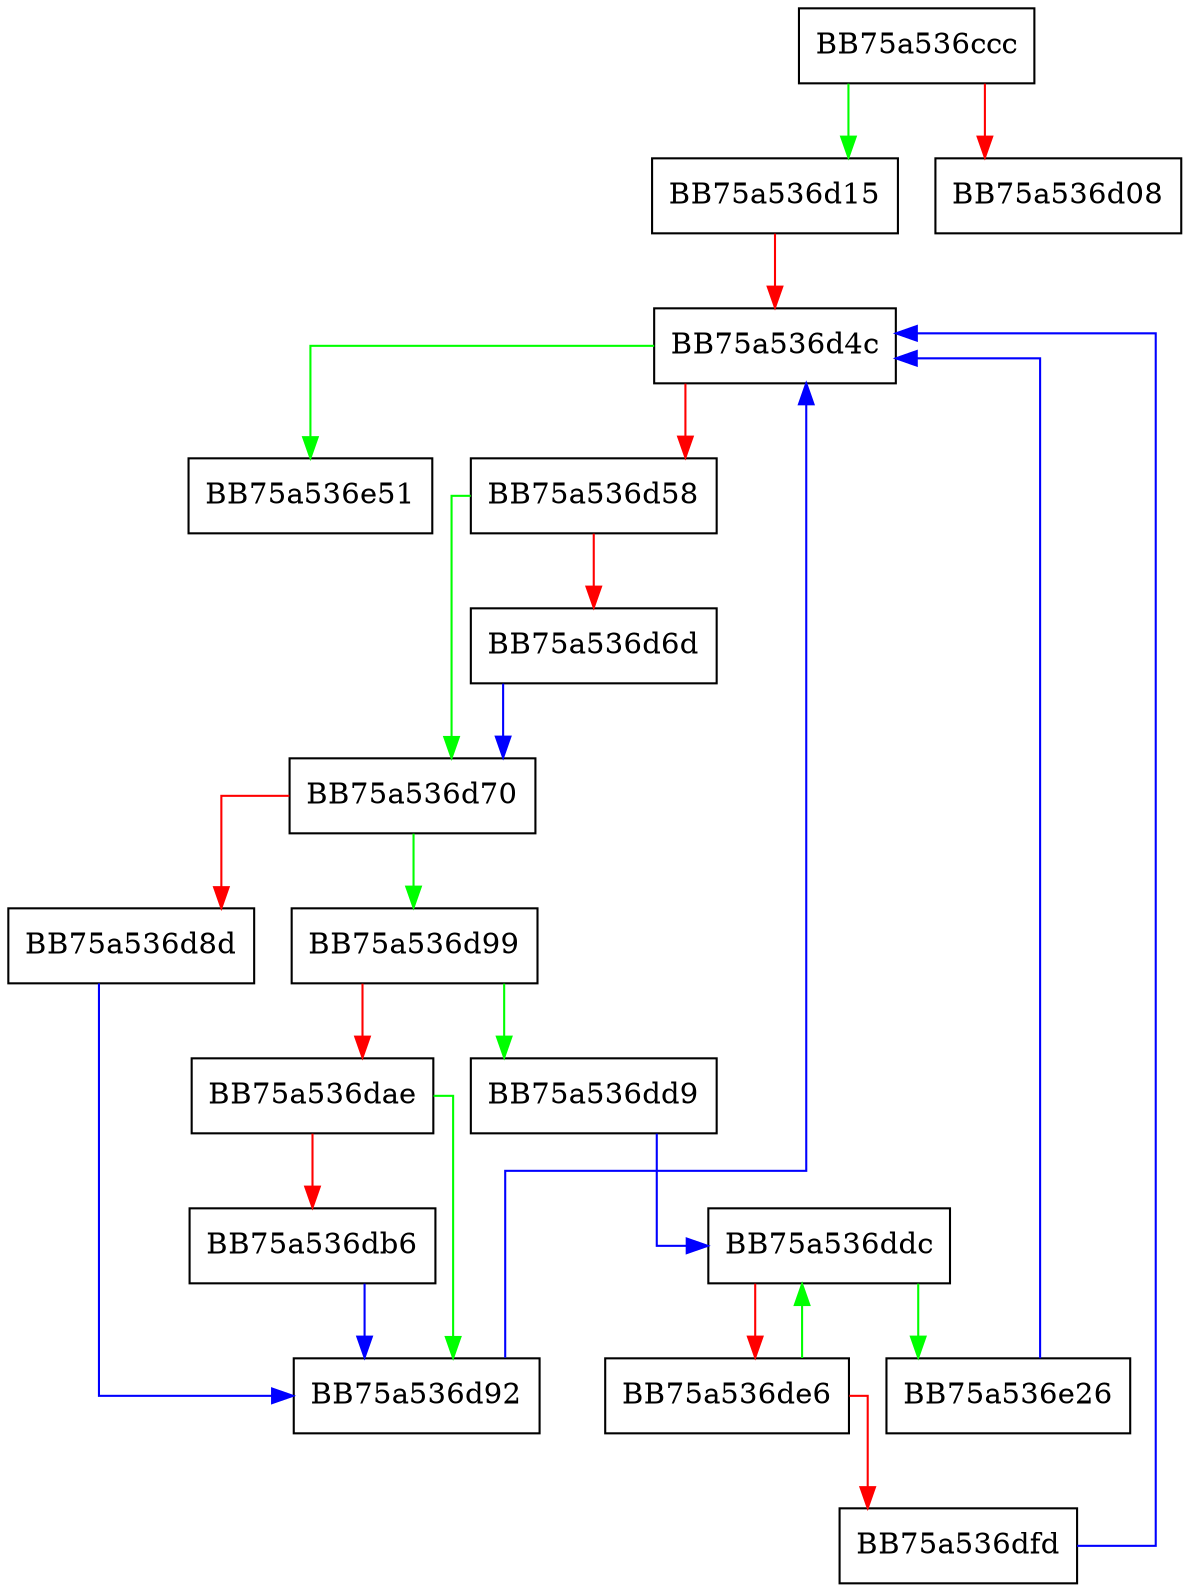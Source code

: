 digraph _Forced_rehash {
  node [shape="box"];
  graph [splines=ortho];
  BB75a536ccc -> BB75a536d15 [color="green"];
  BB75a536ccc -> BB75a536d08 [color="red"];
  BB75a536d15 -> BB75a536d4c [color="red"];
  BB75a536d4c -> BB75a536e51 [color="green"];
  BB75a536d4c -> BB75a536d58 [color="red"];
  BB75a536d58 -> BB75a536d70 [color="green"];
  BB75a536d58 -> BB75a536d6d [color="red"];
  BB75a536d6d -> BB75a536d70 [color="blue"];
  BB75a536d70 -> BB75a536d99 [color="green"];
  BB75a536d70 -> BB75a536d8d [color="red"];
  BB75a536d8d -> BB75a536d92 [color="blue"];
  BB75a536d92 -> BB75a536d4c [color="blue"];
  BB75a536d99 -> BB75a536dd9 [color="green"];
  BB75a536d99 -> BB75a536dae [color="red"];
  BB75a536dae -> BB75a536d92 [color="green"];
  BB75a536dae -> BB75a536db6 [color="red"];
  BB75a536db6 -> BB75a536d92 [color="blue"];
  BB75a536dd9 -> BB75a536ddc [color="blue"];
  BB75a536ddc -> BB75a536e26 [color="green"];
  BB75a536ddc -> BB75a536de6 [color="red"];
  BB75a536de6 -> BB75a536ddc [color="green"];
  BB75a536de6 -> BB75a536dfd [color="red"];
  BB75a536dfd -> BB75a536d4c [color="blue"];
  BB75a536e26 -> BB75a536d4c [color="blue"];
}